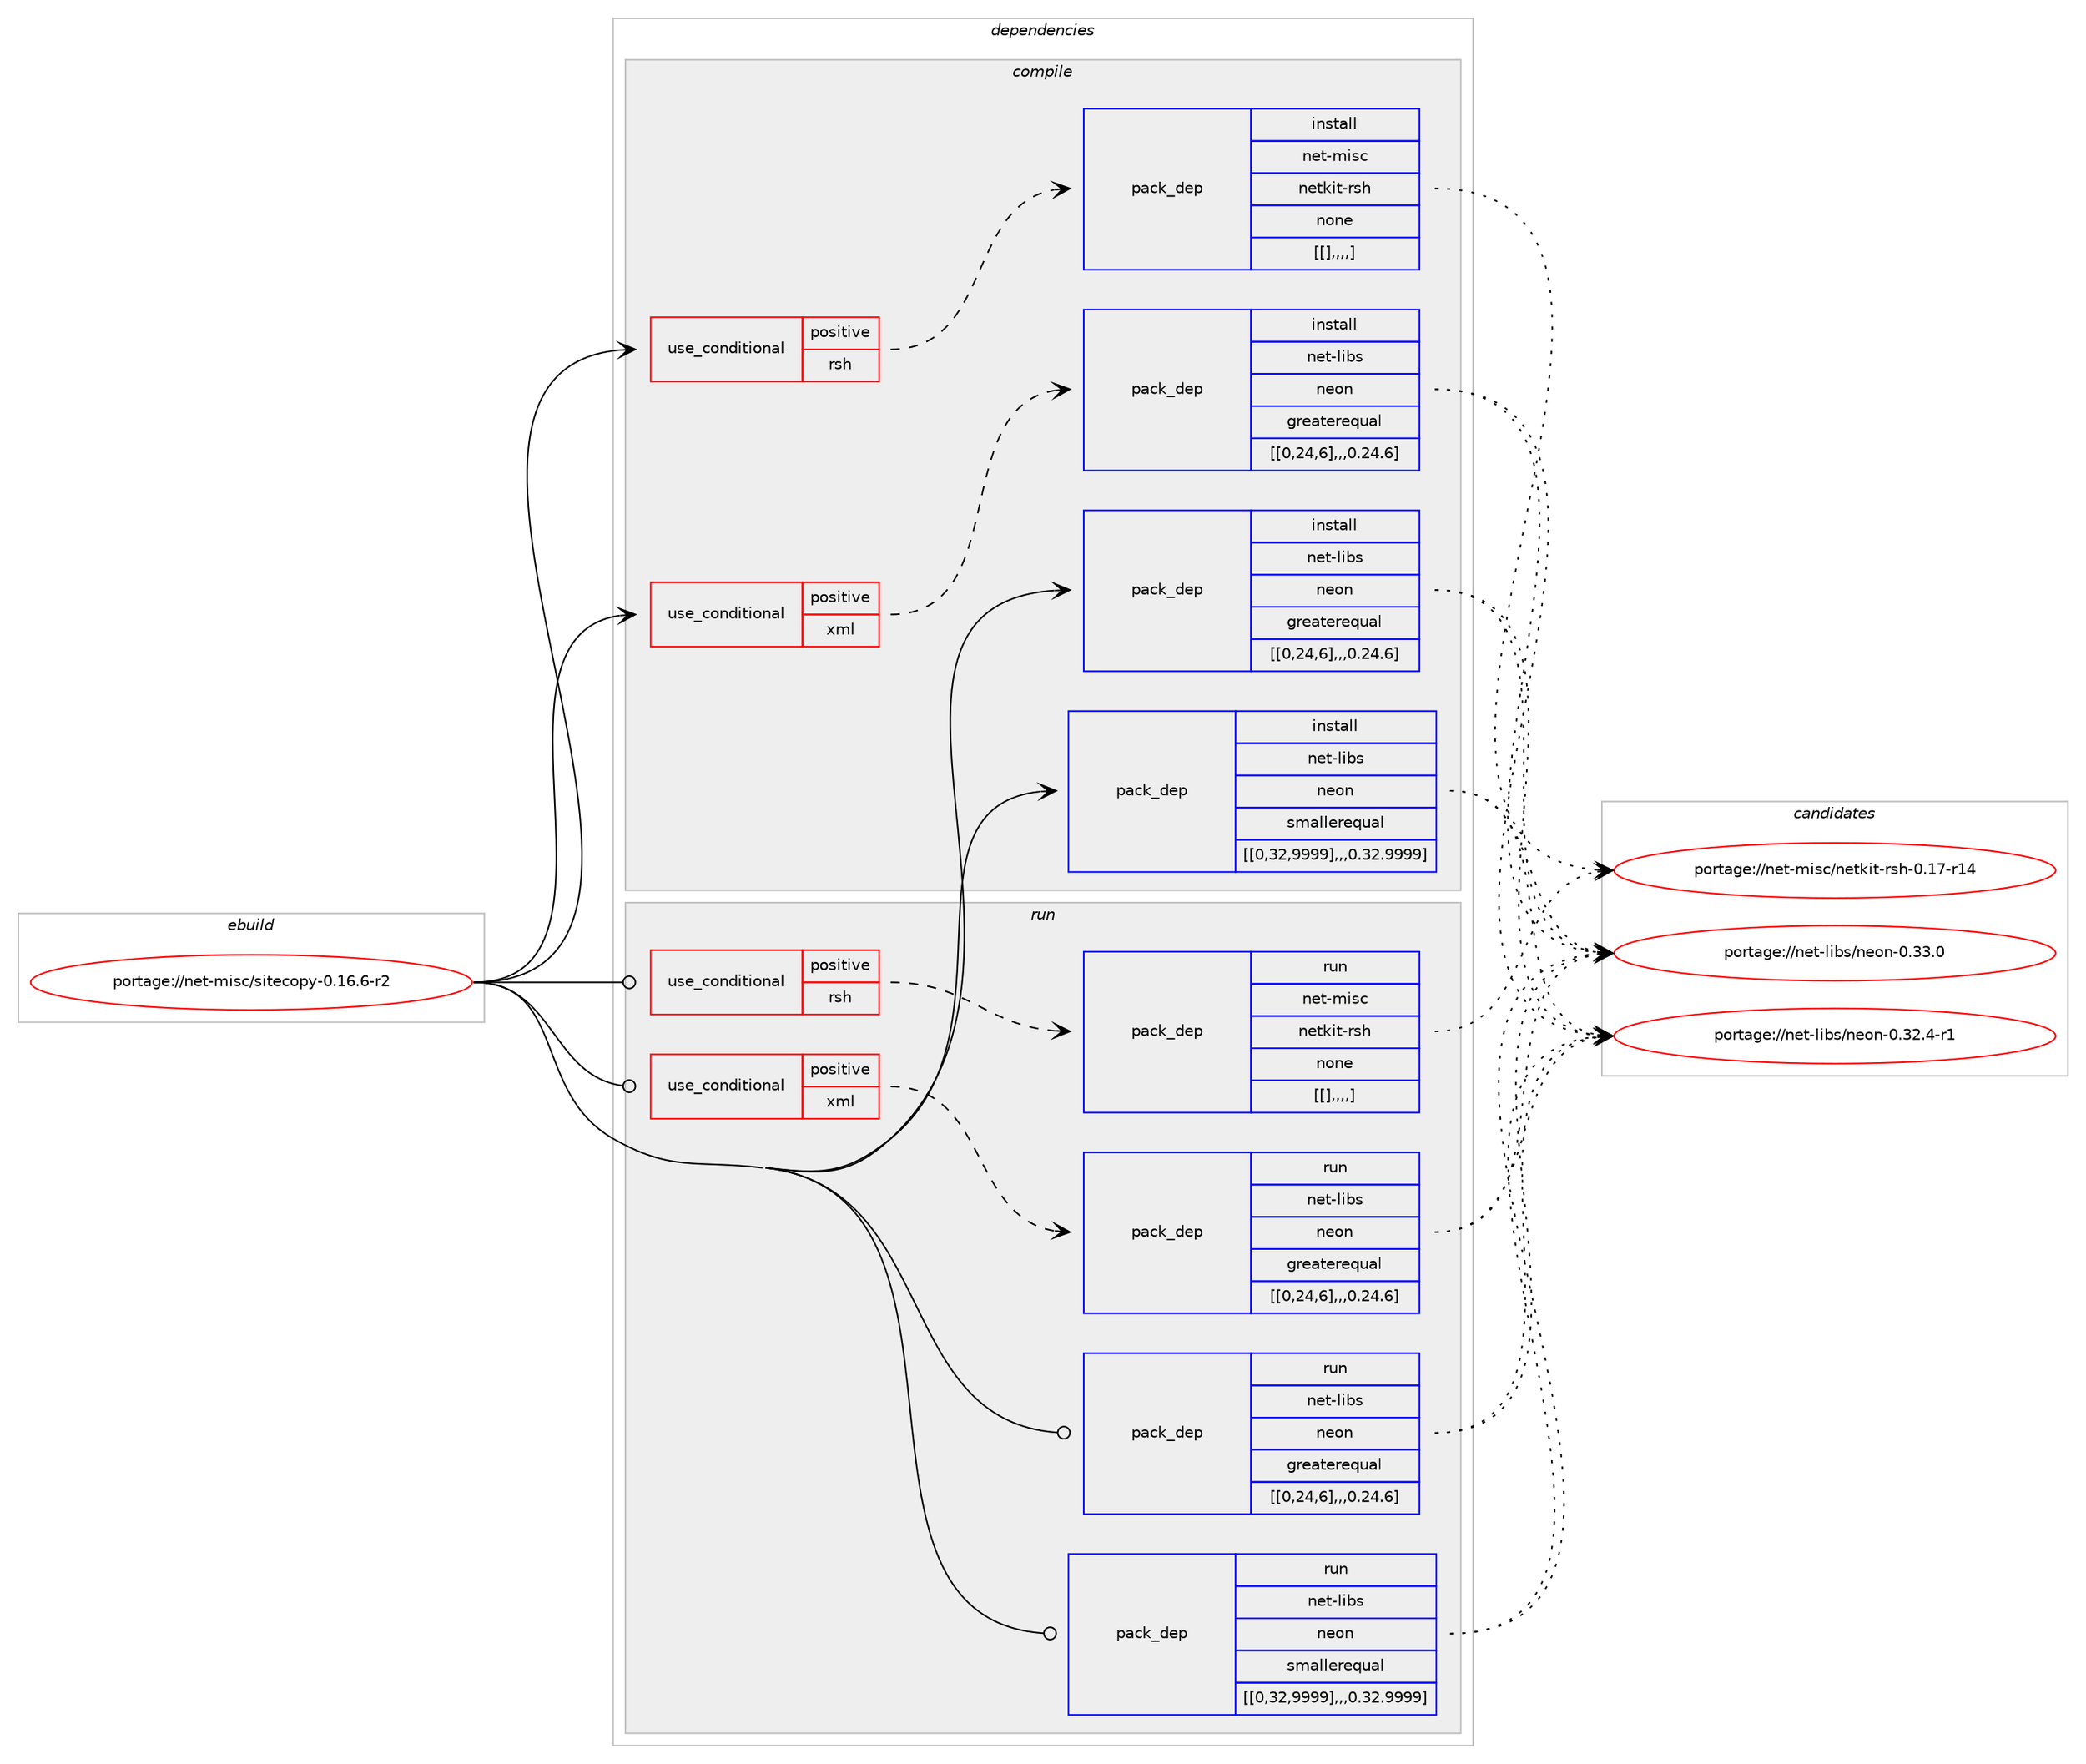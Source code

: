 digraph prolog {

# *************
# Graph options
# *************

newrank=true;
concentrate=true;
compound=true;
graph [rankdir=LR,fontname=Helvetica,fontsize=10,ranksep=1.5];#, ranksep=2.5, nodesep=0.2];
edge  [arrowhead=vee];
node  [fontname=Helvetica,fontsize=10];

# **********
# The ebuild
# **********

subgraph cluster_leftcol {
color=gray;
label=<<i>ebuild</i>>;
id [label="portage://net-misc/sitecopy-0.16.6-r2", color=red, width=4, href="../net-misc/sitecopy-0.16.6-r2.svg"];
}

# ****************
# The dependencies
# ****************

subgraph cluster_midcol {
color=gray;
label=<<i>dependencies</i>>;
subgraph cluster_compile {
fillcolor="#eeeeee";
style=filled;
label=<<i>compile</i>>;
subgraph cond103020 {
dependency392452 [label=<<TABLE BORDER="0" CELLBORDER="1" CELLSPACING="0" CELLPADDING="4"><TR><TD ROWSPAN="3" CELLPADDING="10">use_conditional</TD></TR><TR><TD>positive</TD></TR><TR><TD>rsh</TD></TR></TABLE>>, shape=none, color=red];
subgraph pack286573 {
dependency392453 [label=<<TABLE BORDER="0" CELLBORDER="1" CELLSPACING="0" CELLPADDING="4" WIDTH="220"><TR><TD ROWSPAN="6" CELLPADDING="30">pack_dep</TD></TR><TR><TD WIDTH="110">install</TD></TR><TR><TD>net-misc</TD></TR><TR><TD>netkit-rsh</TD></TR><TR><TD>none</TD></TR><TR><TD>[[],,,,]</TD></TR></TABLE>>, shape=none, color=blue];
}
dependency392452:e -> dependency392453:w [weight=20,style="dashed",arrowhead="vee"];
}
id:e -> dependency392452:w [weight=20,style="solid",arrowhead="vee"];
subgraph cond103021 {
dependency392454 [label=<<TABLE BORDER="0" CELLBORDER="1" CELLSPACING="0" CELLPADDING="4"><TR><TD ROWSPAN="3" CELLPADDING="10">use_conditional</TD></TR><TR><TD>positive</TD></TR><TR><TD>xml</TD></TR></TABLE>>, shape=none, color=red];
subgraph pack286574 {
dependency392455 [label=<<TABLE BORDER="0" CELLBORDER="1" CELLSPACING="0" CELLPADDING="4" WIDTH="220"><TR><TD ROWSPAN="6" CELLPADDING="30">pack_dep</TD></TR><TR><TD WIDTH="110">install</TD></TR><TR><TD>net-libs</TD></TR><TR><TD>neon</TD></TR><TR><TD>greaterequal</TD></TR><TR><TD>[[0,24,6],,,0.24.6]</TD></TR></TABLE>>, shape=none, color=blue];
}
dependency392454:e -> dependency392455:w [weight=20,style="dashed",arrowhead="vee"];
}
id:e -> dependency392454:w [weight=20,style="solid",arrowhead="vee"];
subgraph pack286575 {
dependency392456 [label=<<TABLE BORDER="0" CELLBORDER="1" CELLSPACING="0" CELLPADDING="4" WIDTH="220"><TR><TD ROWSPAN="6" CELLPADDING="30">pack_dep</TD></TR><TR><TD WIDTH="110">install</TD></TR><TR><TD>net-libs</TD></TR><TR><TD>neon</TD></TR><TR><TD>greaterequal</TD></TR><TR><TD>[[0,24,6],,,0.24.6]</TD></TR></TABLE>>, shape=none, color=blue];
}
id:e -> dependency392456:w [weight=20,style="solid",arrowhead="vee"];
subgraph pack286576 {
dependency392457 [label=<<TABLE BORDER="0" CELLBORDER="1" CELLSPACING="0" CELLPADDING="4" WIDTH="220"><TR><TD ROWSPAN="6" CELLPADDING="30">pack_dep</TD></TR><TR><TD WIDTH="110">install</TD></TR><TR><TD>net-libs</TD></TR><TR><TD>neon</TD></TR><TR><TD>smallerequal</TD></TR><TR><TD>[[0,32,9999],,,0.32.9999]</TD></TR></TABLE>>, shape=none, color=blue];
}
id:e -> dependency392457:w [weight=20,style="solid",arrowhead="vee"];
}
subgraph cluster_compileandrun {
fillcolor="#eeeeee";
style=filled;
label=<<i>compile and run</i>>;
}
subgraph cluster_run {
fillcolor="#eeeeee";
style=filled;
label=<<i>run</i>>;
subgraph cond103022 {
dependency392458 [label=<<TABLE BORDER="0" CELLBORDER="1" CELLSPACING="0" CELLPADDING="4"><TR><TD ROWSPAN="3" CELLPADDING="10">use_conditional</TD></TR><TR><TD>positive</TD></TR><TR><TD>rsh</TD></TR></TABLE>>, shape=none, color=red];
subgraph pack286577 {
dependency392459 [label=<<TABLE BORDER="0" CELLBORDER="1" CELLSPACING="0" CELLPADDING="4" WIDTH="220"><TR><TD ROWSPAN="6" CELLPADDING="30">pack_dep</TD></TR><TR><TD WIDTH="110">run</TD></TR><TR><TD>net-misc</TD></TR><TR><TD>netkit-rsh</TD></TR><TR><TD>none</TD></TR><TR><TD>[[],,,,]</TD></TR></TABLE>>, shape=none, color=blue];
}
dependency392458:e -> dependency392459:w [weight=20,style="dashed",arrowhead="vee"];
}
id:e -> dependency392458:w [weight=20,style="solid",arrowhead="odot"];
subgraph cond103023 {
dependency392460 [label=<<TABLE BORDER="0" CELLBORDER="1" CELLSPACING="0" CELLPADDING="4"><TR><TD ROWSPAN="3" CELLPADDING="10">use_conditional</TD></TR><TR><TD>positive</TD></TR><TR><TD>xml</TD></TR></TABLE>>, shape=none, color=red];
subgraph pack286578 {
dependency392461 [label=<<TABLE BORDER="0" CELLBORDER="1" CELLSPACING="0" CELLPADDING="4" WIDTH="220"><TR><TD ROWSPAN="6" CELLPADDING="30">pack_dep</TD></TR><TR><TD WIDTH="110">run</TD></TR><TR><TD>net-libs</TD></TR><TR><TD>neon</TD></TR><TR><TD>greaterequal</TD></TR><TR><TD>[[0,24,6],,,0.24.6]</TD></TR></TABLE>>, shape=none, color=blue];
}
dependency392460:e -> dependency392461:w [weight=20,style="dashed",arrowhead="vee"];
}
id:e -> dependency392460:w [weight=20,style="solid",arrowhead="odot"];
subgraph pack286579 {
dependency392462 [label=<<TABLE BORDER="0" CELLBORDER="1" CELLSPACING="0" CELLPADDING="4" WIDTH="220"><TR><TD ROWSPAN="6" CELLPADDING="30">pack_dep</TD></TR><TR><TD WIDTH="110">run</TD></TR><TR><TD>net-libs</TD></TR><TR><TD>neon</TD></TR><TR><TD>greaterequal</TD></TR><TR><TD>[[0,24,6],,,0.24.6]</TD></TR></TABLE>>, shape=none, color=blue];
}
id:e -> dependency392462:w [weight=20,style="solid",arrowhead="odot"];
subgraph pack286580 {
dependency392463 [label=<<TABLE BORDER="0" CELLBORDER="1" CELLSPACING="0" CELLPADDING="4" WIDTH="220"><TR><TD ROWSPAN="6" CELLPADDING="30">pack_dep</TD></TR><TR><TD WIDTH="110">run</TD></TR><TR><TD>net-libs</TD></TR><TR><TD>neon</TD></TR><TR><TD>smallerequal</TD></TR><TR><TD>[[0,32,9999],,,0.32.9999]</TD></TR></TABLE>>, shape=none, color=blue];
}
id:e -> dependency392463:w [weight=20,style="solid",arrowhead="odot"];
}
}

# **************
# The candidates
# **************

subgraph cluster_choices {
rank=same;
color=gray;
label=<<i>candidates</i>>;

subgraph choice286573 {
color=black;
nodesep=1;
choice110101116451091051159947110101116107105116451141151044548464955451144952 [label="portage://net-misc/netkit-rsh-0.17-r14", color=red, width=4,href="../net-misc/netkit-rsh-0.17-r14.svg"];
dependency392453:e -> choice110101116451091051159947110101116107105116451141151044548464955451144952:w [style=dotted,weight="100"];
}
subgraph choice286574 {
color=black;
nodesep=1;
choice11010111645108105981154711010111111045484651514648 [label="portage://net-libs/neon-0.33.0", color=red, width=4,href="../net-libs/neon-0.33.0.svg"];
choice110101116451081059811547110101111110454846515046524511449 [label="portage://net-libs/neon-0.32.4-r1", color=red, width=4,href="../net-libs/neon-0.32.4-r1.svg"];
dependency392455:e -> choice11010111645108105981154711010111111045484651514648:w [style=dotted,weight="100"];
dependency392455:e -> choice110101116451081059811547110101111110454846515046524511449:w [style=dotted,weight="100"];
}
subgraph choice286575 {
color=black;
nodesep=1;
choice11010111645108105981154711010111111045484651514648 [label="portage://net-libs/neon-0.33.0", color=red, width=4,href="../net-libs/neon-0.33.0.svg"];
choice110101116451081059811547110101111110454846515046524511449 [label="portage://net-libs/neon-0.32.4-r1", color=red, width=4,href="../net-libs/neon-0.32.4-r1.svg"];
dependency392456:e -> choice11010111645108105981154711010111111045484651514648:w [style=dotted,weight="100"];
dependency392456:e -> choice110101116451081059811547110101111110454846515046524511449:w [style=dotted,weight="100"];
}
subgraph choice286576 {
color=black;
nodesep=1;
choice11010111645108105981154711010111111045484651514648 [label="portage://net-libs/neon-0.33.0", color=red, width=4,href="../net-libs/neon-0.33.0.svg"];
choice110101116451081059811547110101111110454846515046524511449 [label="portage://net-libs/neon-0.32.4-r1", color=red, width=4,href="../net-libs/neon-0.32.4-r1.svg"];
dependency392457:e -> choice11010111645108105981154711010111111045484651514648:w [style=dotted,weight="100"];
dependency392457:e -> choice110101116451081059811547110101111110454846515046524511449:w [style=dotted,weight="100"];
}
subgraph choice286577 {
color=black;
nodesep=1;
choice110101116451091051159947110101116107105116451141151044548464955451144952 [label="portage://net-misc/netkit-rsh-0.17-r14", color=red, width=4,href="../net-misc/netkit-rsh-0.17-r14.svg"];
dependency392459:e -> choice110101116451091051159947110101116107105116451141151044548464955451144952:w [style=dotted,weight="100"];
}
subgraph choice286578 {
color=black;
nodesep=1;
choice11010111645108105981154711010111111045484651514648 [label="portage://net-libs/neon-0.33.0", color=red, width=4,href="../net-libs/neon-0.33.0.svg"];
choice110101116451081059811547110101111110454846515046524511449 [label="portage://net-libs/neon-0.32.4-r1", color=red, width=4,href="../net-libs/neon-0.32.4-r1.svg"];
dependency392461:e -> choice11010111645108105981154711010111111045484651514648:w [style=dotted,weight="100"];
dependency392461:e -> choice110101116451081059811547110101111110454846515046524511449:w [style=dotted,weight="100"];
}
subgraph choice286579 {
color=black;
nodesep=1;
choice11010111645108105981154711010111111045484651514648 [label="portage://net-libs/neon-0.33.0", color=red, width=4,href="../net-libs/neon-0.33.0.svg"];
choice110101116451081059811547110101111110454846515046524511449 [label="portage://net-libs/neon-0.32.4-r1", color=red, width=4,href="../net-libs/neon-0.32.4-r1.svg"];
dependency392462:e -> choice11010111645108105981154711010111111045484651514648:w [style=dotted,weight="100"];
dependency392462:e -> choice110101116451081059811547110101111110454846515046524511449:w [style=dotted,weight="100"];
}
subgraph choice286580 {
color=black;
nodesep=1;
choice11010111645108105981154711010111111045484651514648 [label="portage://net-libs/neon-0.33.0", color=red, width=4,href="../net-libs/neon-0.33.0.svg"];
choice110101116451081059811547110101111110454846515046524511449 [label="portage://net-libs/neon-0.32.4-r1", color=red, width=4,href="../net-libs/neon-0.32.4-r1.svg"];
dependency392463:e -> choice11010111645108105981154711010111111045484651514648:w [style=dotted,weight="100"];
dependency392463:e -> choice110101116451081059811547110101111110454846515046524511449:w [style=dotted,weight="100"];
}
}

}
